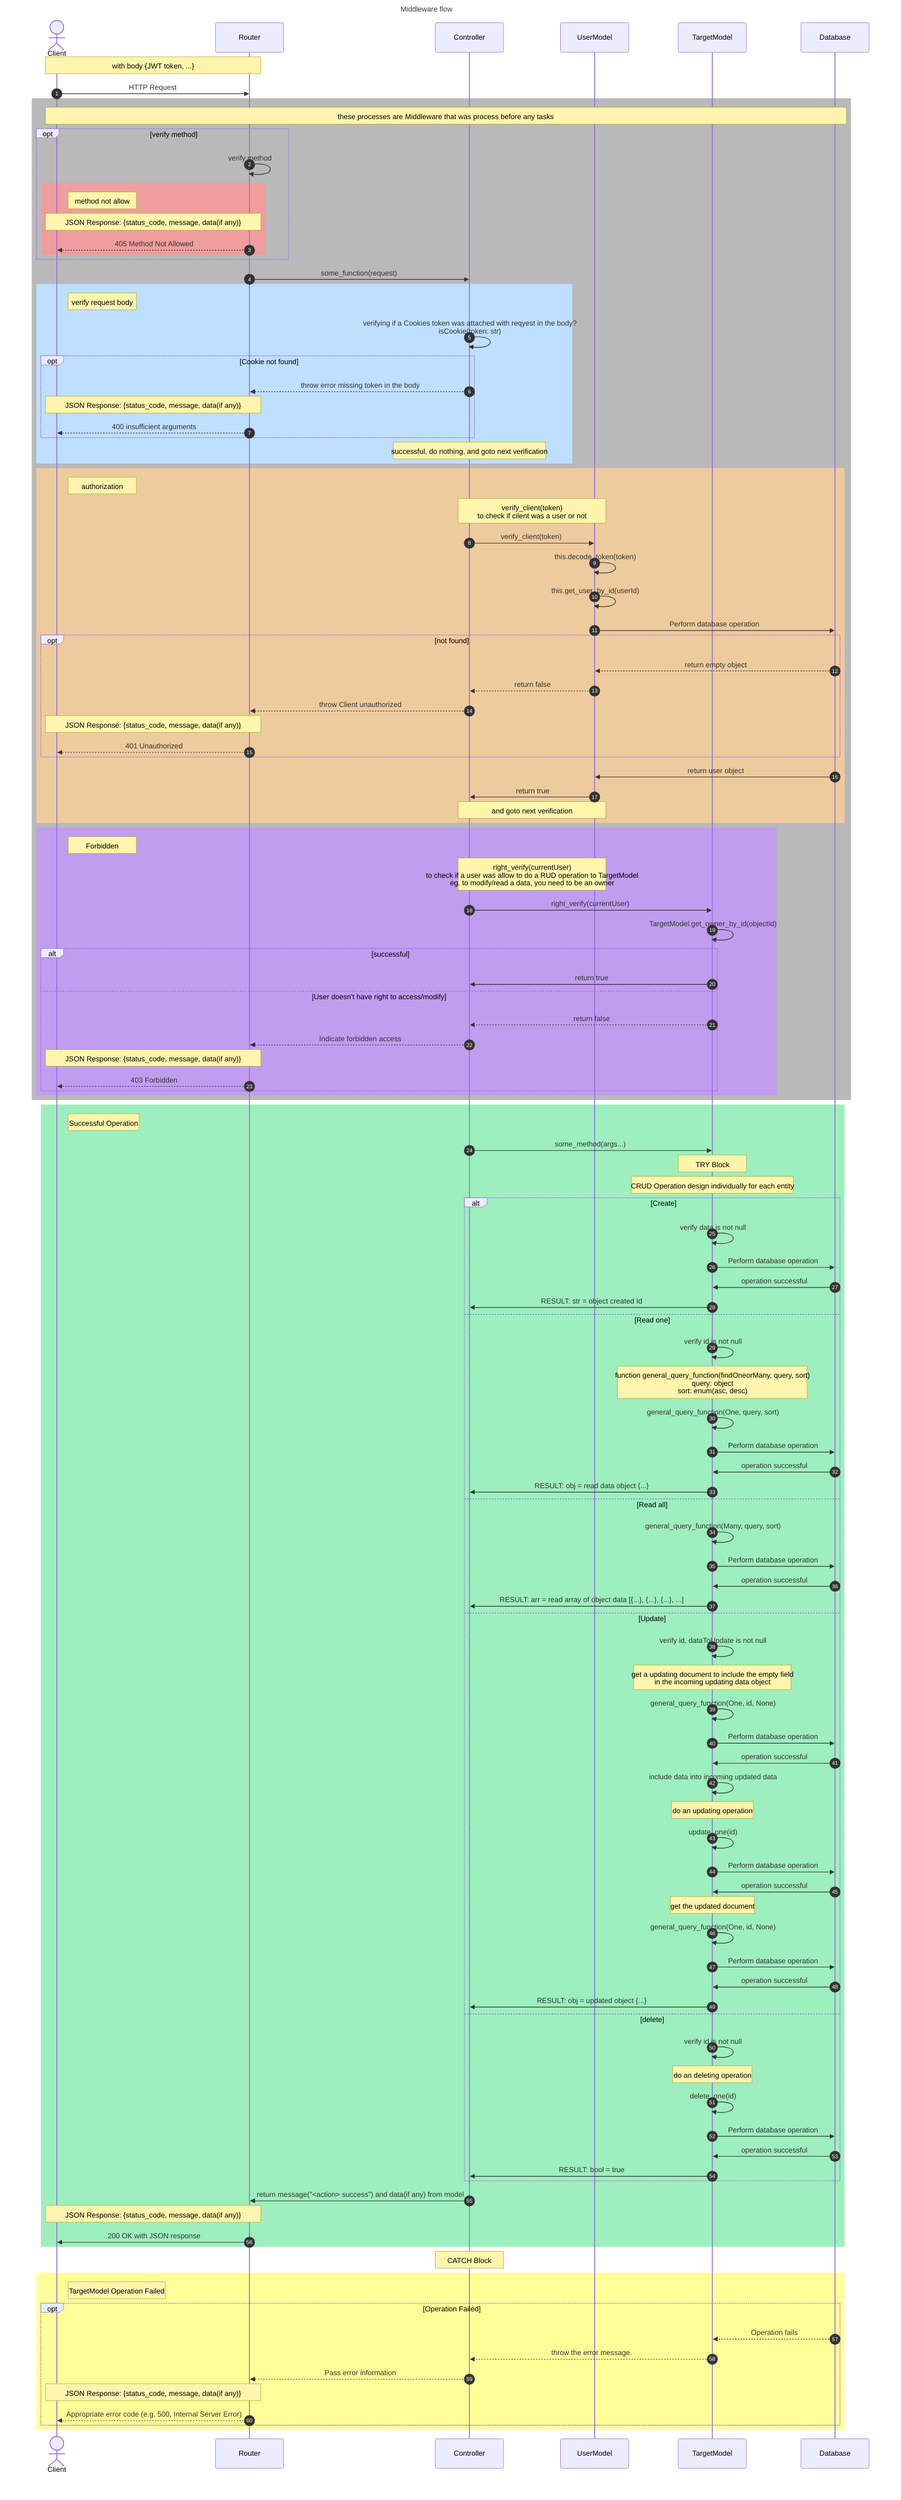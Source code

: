 sequenceDiagram
    autonumber
    title Middleware flow
    Actor Client
    participant Router
    participant Controller
    participant UserModel
    participant TargetModel 
    participant Database

    %% alt เลือกทำอย่างใดอย่างหนึ่ง
    %% opt จะทำหรือไม่ทำก็ได้
    Note over Client,Router: with body {JWT token, ...}
    Client->>Router: HTTP Request
    rect rgb(185,185,185)
    Note over Client, Database: these processes are Middleware that was process before any tasks
        opt verify method
            Router->>Router: verify method
            rect rgb(239, 157, 157)
            Note right of Client: method not allow
                Note over Router,Client: JSON Response: {status_code, message, data(if any)}
                Router-->>Client: 405 Method Not Allowed
            end
        end
            Router->>Controller: some_function(request)
        rect rgb(191, 223, 255)
        Note right of Client: verify request body
            Controller->>Controller: verifying if a Cookies token was attached with reqyest in the body?<br>isCookie(token: str)
            
            opt Cookie not found
                Controller-->>Router: throw error missing token in the body
                Note over Router,Client: JSON Response: {status_code, message, data(if any)}
                Router-->>Client: 400 insufficient arguments
            end
            Note over Controller: successful, do nothing. and goto next verification
        end
        rect rgb(238, 203, 157)
        Note right of Client: authorization
            Note over Controller, UserModel: verify_client(token)<br/>to check if cilent was a user or not
            Controller->>UserModel: verify_client(token)
            UserModel->>UserModel: this.decode_token(token)
            UserModel->>UserModel: this.get_user_by_id(userId)
            UserModel->>Database: Perform database operation
            opt not found
            Database-->>UserModel: return empty object
                UserModel-->>Controller: return false
                Controller-->>Router: throw Client unauthorized
                Note over Router,Client: JSON Response: {status_code, message, data(if any)}
                Router-->>Client: 401 Unauthorized
            end
            Database->>UserModel: return user object
            UserModel->>Controller: return true
            Note over UserModel, Controller: and goto next verification
        end
        rect rgb(192, 157, 239)
        Note right of Client: Forbidden
            Note over Controller, UserModel: right_verify(currentUser)<br/>to check if a user was allow to do a RUD operation to TargetModel<br/>eg. to modify/read a data, you need to be an owner
            Controller->>TargetModel: right_verify(currentUser)
            TargetModel->>TargetModel: TargetModel.get_owner_by_id(objectId)
            alt successful
                TargetModel->>Controller: return true
            else User doesn't have right to access/modify
                TargetModel-->>Controller: return false
                Controller-->>Router: Indicate forbidden access
                Note over Router,Client: JSON Response: {status_code, message, data(if any)}
                Router-->>Client: 403 Forbidden
            end
        end
    end
    rect rgb(157, 239, 190)
    Note right of Client: Successful Operation
        Controller->>TargetModel: some_method(args...)
        Note over TargetModel: TRY Block
        Note over TargetModel: CRUD Operation design individually for each entity
        alt Create
            TargetModel->>TargetModel: verify data is not null
            TargetModel->>Database: Perform database operation
            Database->>TargetModel: operation successful 
            TargetModel->>Controller: RESULT: str = object created Id
        else Read one
            TargetModel->>TargetModel: verify id is not null
            Note over TargetModel: function general_query_function(findOneorMany, query, sort)<br/>query: object<br/>sort: enum(asc, desc)
            TargetModel->>TargetModel: general_query_function(One, query, sort)
            TargetModel->>Database: Perform database operation
            Database->>TargetModel: operation successful
            TargetModel->>Controller: RESULT: obj = read data object {...}
        else Read all
            TargetModel->>TargetModel: general_query_function(Many, query, sort)
            TargetModel->>Database: Perform database operation
            Database->>TargetModel: operation successful
            TargetModel->>Controller: RESULT: arr = read array of object data [{...}, {...}, {...}, ...]
        else Update
            TargetModel->>TargetModel: verify id, dataToUpdate is not null 

            Note over TargetModel:get a updating document to include the empty field<br/>in the incoming updating data object
            TargetModel->>TargetModel: general_query_function(One, id, None)
            TargetModel->>Database: Perform database operation
            Database->>TargetModel: operation successful

            TargetModel->>TargetModel: include data into incoming updated data 

            Note over TargetModel: do an updating operation
            TargetModel->>TargetModel: update_one(id)
            TargetModel->>Database: Perform database operation
            Database->>TargetModel: operation successful

            Note over TargetModel: get the updated document
            TargetModel->>TargetModel: general_query_function(One, id, None)
            TargetModel->>Database: Perform database operation
            Database->>TargetModel: operation successful

            TargetModel->>Controller: RESULT: obj = updated object {...}
        else delete
            TargetModel->>TargetModel: verify id is not null
            Note over TargetModel: do an deleting operation
            TargetModel->>TargetModel: delete_one(id)
            TargetModel->>Database: Perform database operation
            Database->>TargetModel: operation successful
            TargetModel->>Controller: RESULT: bool = true
        end
        
        Controller->>Router: return message("<action> success") and data(if any) from model
        Note over Router,Client: JSON Response: {status_code, message, data(if any)}
        Router->>Client: 200 OK with JSON response
    end
    Note over Controller: CATCH Block
    rect rgb(255, 255, 153)
    Note right of Client: TargetModel Operation Failed
    opt Operation Failed
        Database-->>TargetModel: Operation fails
        TargetModel-->>Controller: throw the error message.
        Controller-->>Router: Pass error information
        Note over Router,Client: JSON Response: {status_code, message, data(if any)}
        Router-->>Client: Appropriate error code (e.g. 500, Internal Server Error)
    end
    end